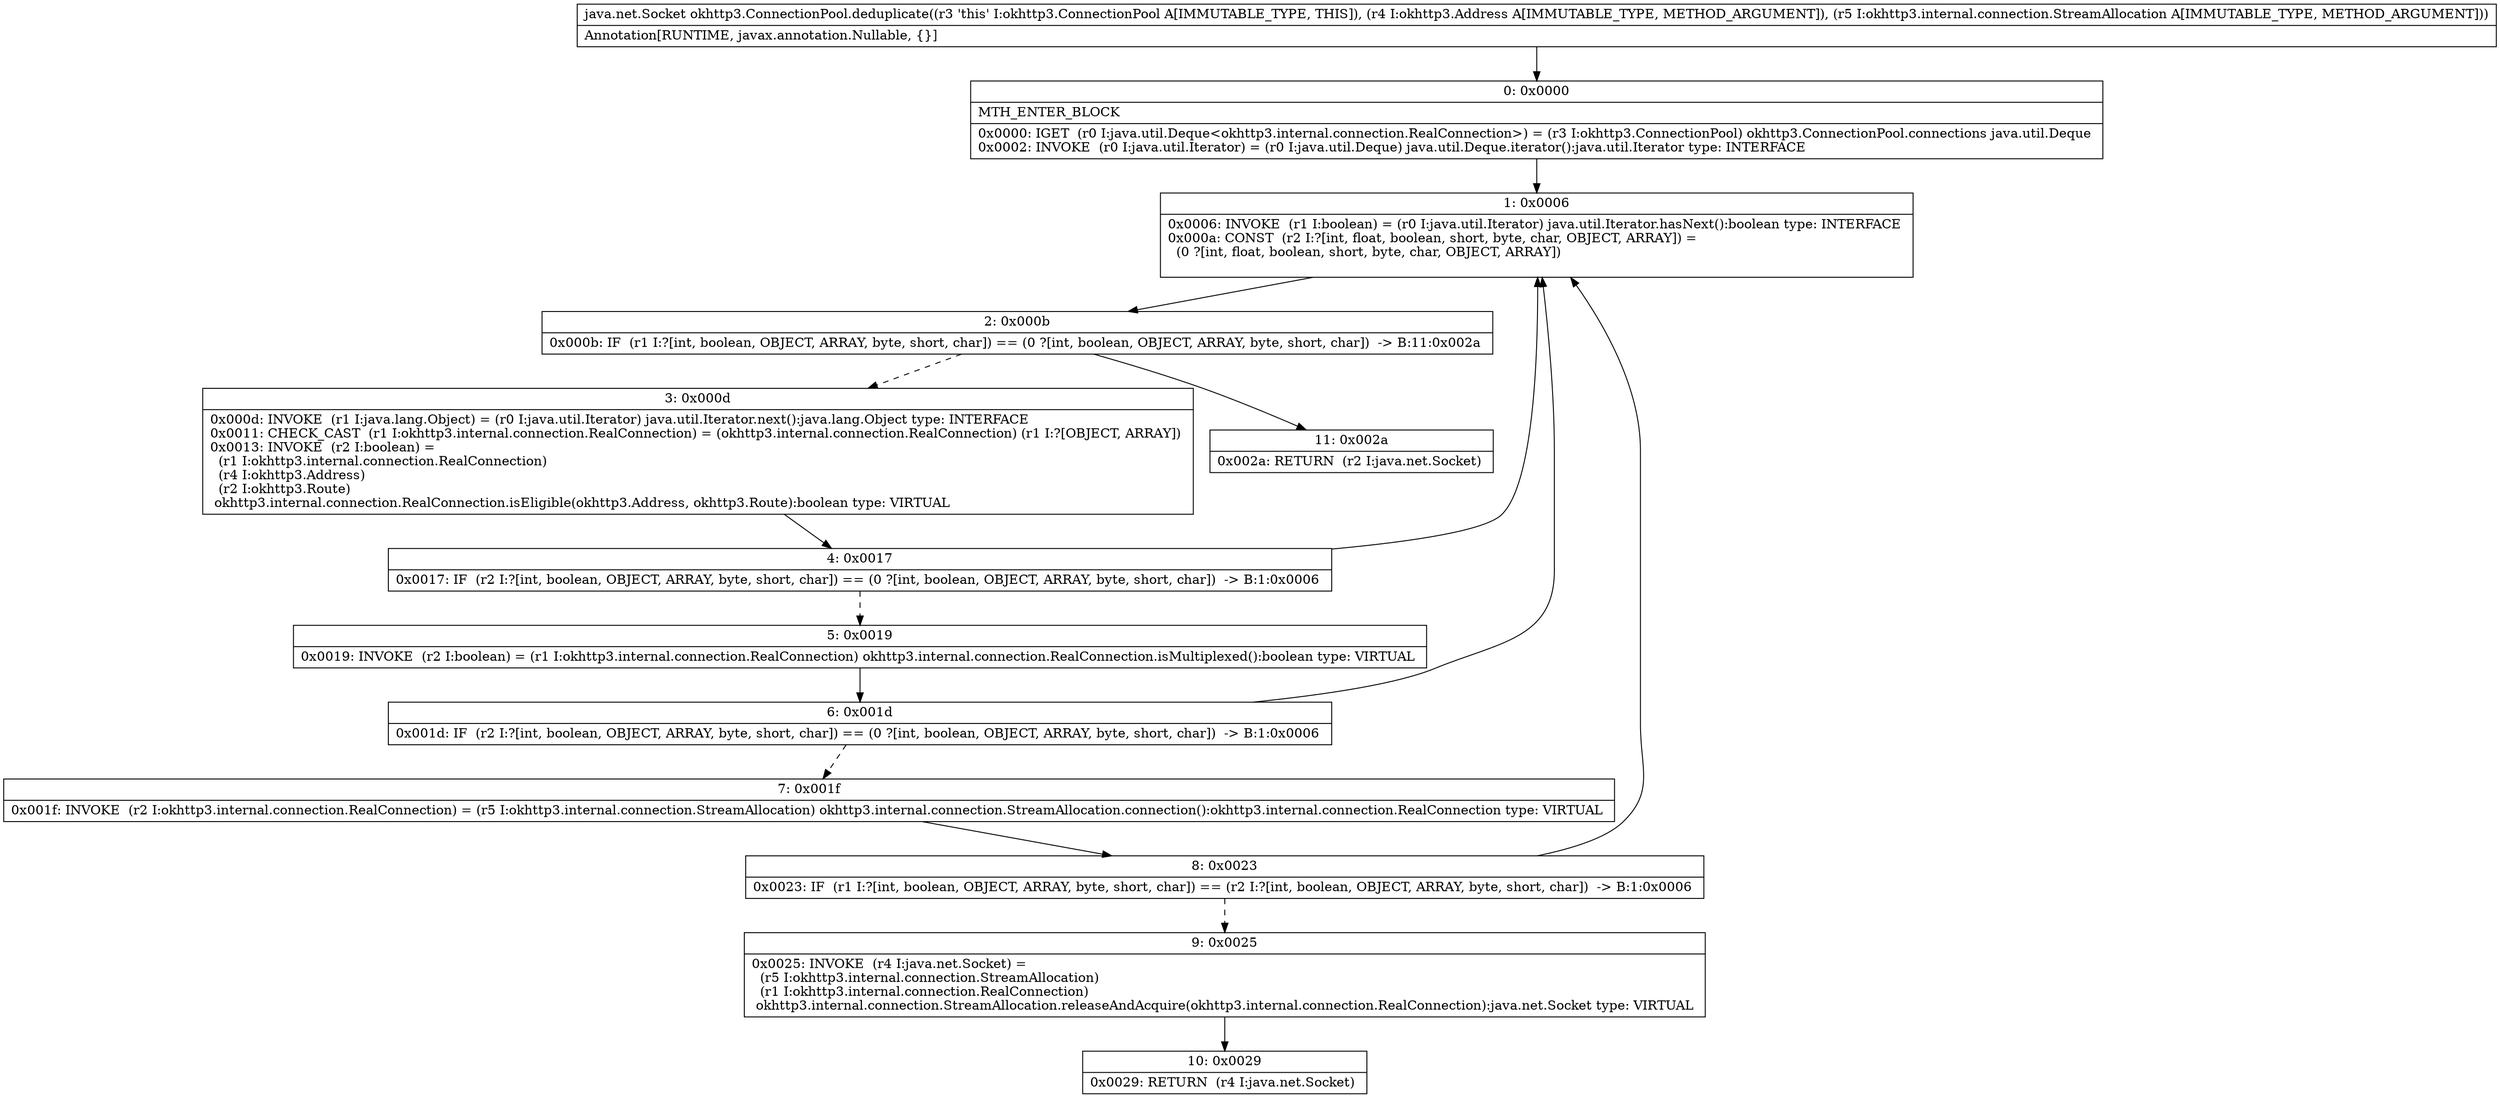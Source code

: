 digraph "CFG forokhttp3.ConnectionPool.deduplicate(Lokhttp3\/Address;Lokhttp3\/internal\/connection\/StreamAllocation;)Ljava\/net\/Socket;" {
Node_0 [shape=record,label="{0\:\ 0x0000|MTH_ENTER_BLOCK\l|0x0000: IGET  (r0 I:java.util.Deque\<okhttp3.internal.connection.RealConnection\>) = (r3 I:okhttp3.ConnectionPool) okhttp3.ConnectionPool.connections java.util.Deque \l0x0002: INVOKE  (r0 I:java.util.Iterator) = (r0 I:java.util.Deque) java.util.Deque.iterator():java.util.Iterator type: INTERFACE \l}"];
Node_1 [shape=record,label="{1\:\ 0x0006|0x0006: INVOKE  (r1 I:boolean) = (r0 I:java.util.Iterator) java.util.Iterator.hasNext():boolean type: INTERFACE \l0x000a: CONST  (r2 I:?[int, float, boolean, short, byte, char, OBJECT, ARRAY]) = \l  (0 ?[int, float, boolean, short, byte, char, OBJECT, ARRAY])\l \l}"];
Node_2 [shape=record,label="{2\:\ 0x000b|0x000b: IF  (r1 I:?[int, boolean, OBJECT, ARRAY, byte, short, char]) == (0 ?[int, boolean, OBJECT, ARRAY, byte, short, char])  \-\> B:11:0x002a \l}"];
Node_3 [shape=record,label="{3\:\ 0x000d|0x000d: INVOKE  (r1 I:java.lang.Object) = (r0 I:java.util.Iterator) java.util.Iterator.next():java.lang.Object type: INTERFACE \l0x0011: CHECK_CAST  (r1 I:okhttp3.internal.connection.RealConnection) = (okhttp3.internal.connection.RealConnection) (r1 I:?[OBJECT, ARRAY]) \l0x0013: INVOKE  (r2 I:boolean) = \l  (r1 I:okhttp3.internal.connection.RealConnection)\l  (r4 I:okhttp3.Address)\l  (r2 I:okhttp3.Route)\l okhttp3.internal.connection.RealConnection.isEligible(okhttp3.Address, okhttp3.Route):boolean type: VIRTUAL \l}"];
Node_4 [shape=record,label="{4\:\ 0x0017|0x0017: IF  (r2 I:?[int, boolean, OBJECT, ARRAY, byte, short, char]) == (0 ?[int, boolean, OBJECT, ARRAY, byte, short, char])  \-\> B:1:0x0006 \l}"];
Node_5 [shape=record,label="{5\:\ 0x0019|0x0019: INVOKE  (r2 I:boolean) = (r1 I:okhttp3.internal.connection.RealConnection) okhttp3.internal.connection.RealConnection.isMultiplexed():boolean type: VIRTUAL \l}"];
Node_6 [shape=record,label="{6\:\ 0x001d|0x001d: IF  (r2 I:?[int, boolean, OBJECT, ARRAY, byte, short, char]) == (0 ?[int, boolean, OBJECT, ARRAY, byte, short, char])  \-\> B:1:0x0006 \l}"];
Node_7 [shape=record,label="{7\:\ 0x001f|0x001f: INVOKE  (r2 I:okhttp3.internal.connection.RealConnection) = (r5 I:okhttp3.internal.connection.StreamAllocation) okhttp3.internal.connection.StreamAllocation.connection():okhttp3.internal.connection.RealConnection type: VIRTUAL \l}"];
Node_8 [shape=record,label="{8\:\ 0x0023|0x0023: IF  (r1 I:?[int, boolean, OBJECT, ARRAY, byte, short, char]) == (r2 I:?[int, boolean, OBJECT, ARRAY, byte, short, char])  \-\> B:1:0x0006 \l}"];
Node_9 [shape=record,label="{9\:\ 0x0025|0x0025: INVOKE  (r4 I:java.net.Socket) = \l  (r5 I:okhttp3.internal.connection.StreamAllocation)\l  (r1 I:okhttp3.internal.connection.RealConnection)\l okhttp3.internal.connection.StreamAllocation.releaseAndAcquire(okhttp3.internal.connection.RealConnection):java.net.Socket type: VIRTUAL \l}"];
Node_10 [shape=record,label="{10\:\ 0x0029|0x0029: RETURN  (r4 I:java.net.Socket) \l}"];
Node_11 [shape=record,label="{11\:\ 0x002a|0x002a: RETURN  (r2 I:java.net.Socket) \l}"];
MethodNode[shape=record,label="{java.net.Socket okhttp3.ConnectionPool.deduplicate((r3 'this' I:okhttp3.ConnectionPool A[IMMUTABLE_TYPE, THIS]), (r4 I:okhttp3.Address A[IMMUTABLE_TYPE, METHOD_ARGUMENT]), (r5 I:okhttp3.internal.connection.StreamAllocation A[IMMUTABLE_TYPE, METHOD_ARGUMENT]))  | Annotation[RUNTIME, javax.annotation.Nullable, \{\}]\l}"];
MethodNode -> Node_0;
Node_0 -> Node_1;
Node_1 -> Node_2;
Node_2 -> Node_3[style=dashed];
Node_2 -> Node_11;
Node_3 -> Node_4;
Node_4 -> Node_1;
Node_4 -> Node_5[style=dashed];
Node_5 -> Node_6;
Node_6 -> Node_1;
Node_6 -> Node_7[style=dashed];
Node_7 -> Node_8;
Node_8 -> Node_1;
Node_8 -> Node_9[style=dashed];
Node_9 -> Node_10;
}

